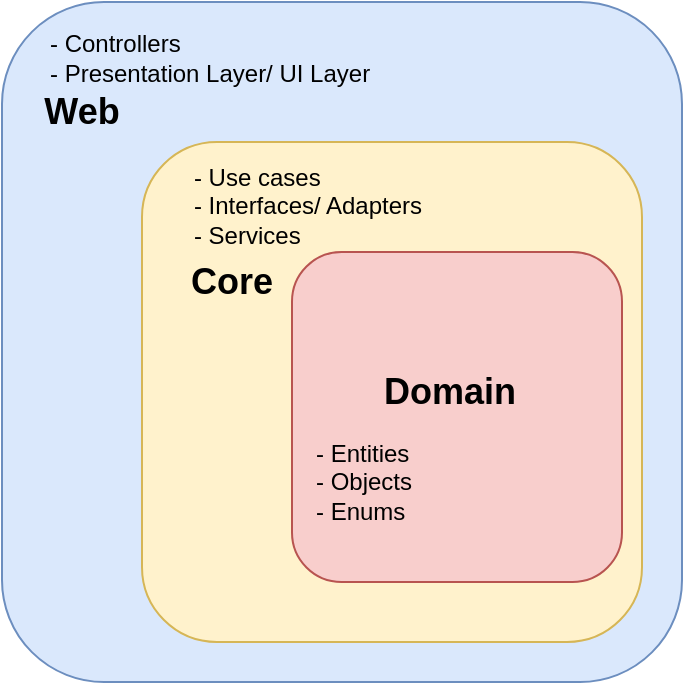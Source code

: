 <mxfile version="20.4.0" type="device"><diagram id="ai5b8B2zr_lJfo6gTKkY" name="Page-1"><mxGraphModel dx="946" dy="540" grid="1" gridSize="10" guides="1" tooltips="1" connect="1" arrows="1" fold="1" page="1" pageScale="1" pageWidth="850" pageHeight="1100" math="0" shadow="0"><root><mxCell id="0"/><mxCell id="1" parent="0"/><mxCell id="2Ok9-TzJkif_VIjlfl5D-4" value="" style="whiteSpace=wrap;html=1;aspect=fixed;fillColor=#dae8fc;strokeColor=#6c8ebf;rounded=1;" vertex="1" parent="1"><mxGeometry x="180" y="40" width="340" height="340" as="geometry"/></mxCell><mxCell id="2Ok9-TzJkif_VIjlfl5D-5" value="" style="whiteSpace=wrap;html=1;aspect=fixed;fillColor=#fff2cc;strokeColor=#d6b656;rounded=1;" vertex="1" parent="1"><mxGeometry x="250" y="110" width="250" height="250" as="geometry"/></mxCell><mxCell id="2Ok9-TzJkif_VIjlfl5D-6" value="" style="whiteSpace=wrap;html=1;aspect=fixed;align=center;fillColor=#f8cecc;strokeColor=#b85450;rounded=1;" vertex="1" parent="1"><mxGeometry x="325" y="165" width="165" height="165" as="geometry"/></mxCell><mxCell id="2Ok9-TzJkif_VIjlfl5D-7" value="&lt;div style=&quot;text-align: left;&quot;&gt;&lt;span style=&quot;background-color: initial;&quot;&gt;- Use cases&amp;nbsp;&lt;/span&gt;&lt;br&gt;&lt;/div&gt;&lt;div style=&quot;text-align: left;&quot;&gt;&lt;span style=&quot;background-color: initial;&quot;&gt;- Interfaces/ Adapters&lt;/span&gt;&lt;/div&gt;&lt;div style=&quot;text-align: left;&quot;&gt;&lt;span style=&quot;background-color: initial;&quot;&gt;- Services&lt;/span&gt;&lt;/div&gt;" style="text;html=1;strokeColor=none;fillColor=none;align=center;verticalAlign=middle;whiteSpace=wrap;rounded=1;" vertex="1" parent="1"><mxGeometry x="268" y="122" width="130" height="40" as="geometry"/></mxCell><mxCell id="2Ok9-TzJkif_VIjlfl5D-8" value="- Controllers&lt;br&gt;- Presentation Layer/ UI Layer" style="text;html=1;strokeColor=none;fillColor=none;align=left;verticalAlign=middle;whiteSpace=wrap;rounded=1;" vertex="1" parent="1"><mxGeometry x="202" y="48" width="185" height="40" as="geometry"/></mxCell><mxCell id="2Ok9-TzJkif_VIjlfl5D-9" value="- Entities&lt;br&gt;- Objects&amp;nbsp;&lt;br&gt;- Enums&amp;nbsp;" style="text;html=1;strokeColor=none;fillColor=none;align=left;verticalAlign=middle;whiteSpace=wrap;rounded=1;" vertex="1" parent="1"><mxGeometry x="335" y="260" width="145" height="40" as="geometry"/></mxCell><mxCell id="2Ok9-TzJkif_VIjlfl5D-10" value="&lt;font style=&quot;font-size: 18px;&quot;&gt;&lt;b&gt;Domain&lt;/b&gt;&lt;/font&gt;" style="text;html=1;strokeColor=none;fillColor=none;align=center;verticalAlign=middle;whiteSpace=wrap;rounded=1;" vertex="1" parent="1"><mxGeometry x="374" y="220" width="60" height="30" as="geometry"/></mxCell><mxCell id="2Ok9-TzJkif_VIjlfl5D-12" value="&lt;font style=&quot;font-size: 18px;&quot;&gt;&lt;b&gt;Core&lt;/b&gt;&lt;/font&gt;" style="text;html=1;strokeColor=none;fillColor=none;align=center;verticalAlign=middle;whiteSpace=wrap;rounded=1;" vertex="1" parent="1"><mxGeometry x="265" y="165" width="60" height="30" as="geometry"/></mxCell><mxCell id="2Ok9-TzJkif_VIjlfl5D-13" value="&lt;font style=&quot;font-size: 18px;&quot;&gt;&lt;b&gt;Web&lt;/b&gt;&lt;/font&gt;" style="text;html=1;strokeColor=none;fillColor=none;align=center;verticalAlign=middle;whiteSpace=wrap;rounded=1;" vertex="1" parent="1"><mxGeometry x="190" y="80" width="60" height="30" as="geometry"/></mxCell></root></mxGraphModel></diagram></mxfile>